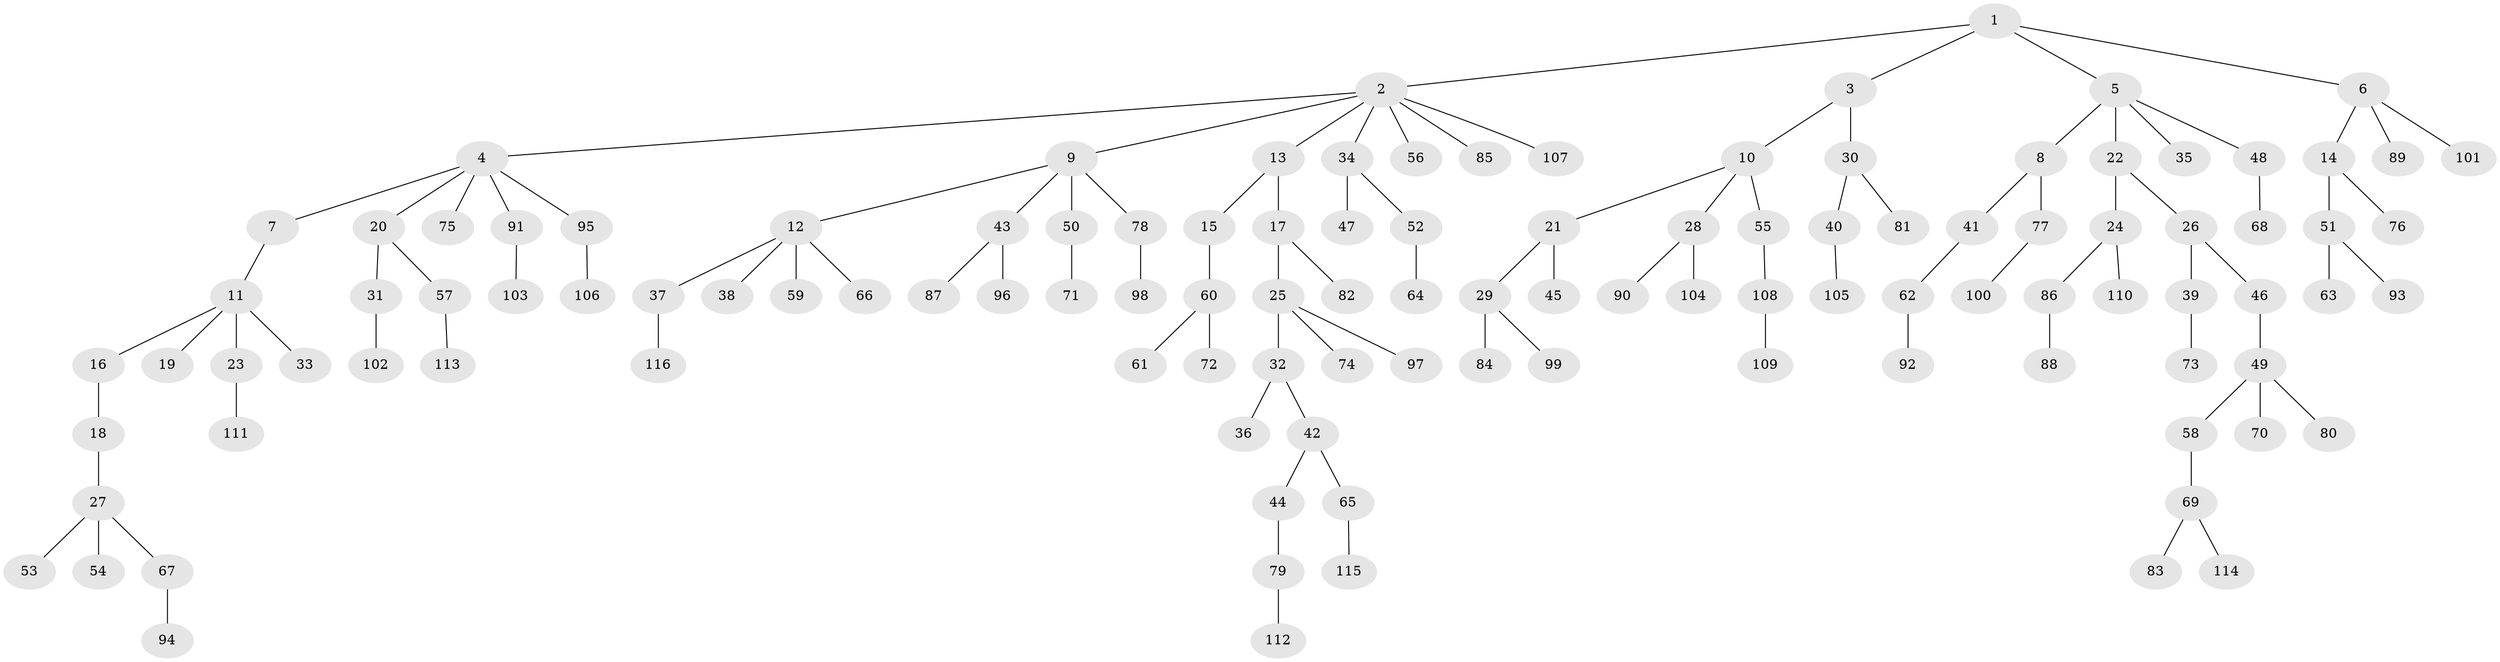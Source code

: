 // Generated by graph-tools (version 1.1) at 2025/37/03/09/25 02:37:00]
// undirected, 116 vertices, 115 edges
graph export_dot {
graph [start="1"]
  node [color=gray90,style=filled];
  1;
  2;
  3;
  4;
  5;
  6;
  7;
  8;
  9;
  10;
  11;
  12;
  13;
  14;
  15;
  16;
  17;
  18;
  19;
  20;
  21;
  22;
  23;
  24;
  25;
  26;
  27;
  28;
  29;
  30;
  31;
  32;
  33;
  34;
  35;
  36;
  37;
  38;
  39;
  40;
  41;
  42;
  43;
  44;
  45;
  46;
  47;
  48;
  49;
  50;
  51;
  52;
  53;
  54;
  55;
  56;
  57;
  58;
  59;
  60;
  61;
  62;
  63;
  64;
  65;
  66;
  67;
  68;
  69;
  70;
  71;
  72;
  73;
  74;
  75;
  76;
  77;
  78;
  79;
  80;
  81;
  82;
  83;
  84;
  85;
  86;
  87;
  88;
  89;
  90;
  91;
  92;
  93;
  94;
  95;
  96;
  97;
  98;
  99;
  100;
  101;
  102;
  103;
  104;
  105;
  106;
  107;
  108;
  109;
  110;
  111;
  112;
  113;
  114;
  115;
  116;
  1 -- 2;
  1 -- 3;
  1 -- 5;
  1 -- 6;
  2 -- 4;
  2 -- 9;
  2 -- 13;
  2 -- 34;
  2 -- 56;
  2 -- 85;
  2 -- 107;
  3 -- 10;
  3 -- 30;
  4 -- 7;
  4 -- 20;
  4 -- 75;
  4 -- 91;
  4 -- 95;
  5 -- 8;
  5 -- 22;
  5 -- 35;
  5 -- 48;
  6 -- 14;
  6 -- 89;
  6 -- 101;
  7 -- 11;
  8 -- 41;
  8 -- 77;
  9 -- 12;
  9 -- 43;
  9 -- 50;
  9 -- 78;
  10 -- 21;
  10 -- 28;
  10 -- 55;
  11 -- 16;
  11 -- 19;
  11 -- 23;
  11 -- 33;
  12 -- 37;
  12 -- 38;
  12 -- 59;
  12 -- 66;
  13 -- 15;
  13 -- 17;
  14 -- 51;
  14 -- 76;
  15 -- 60;
  16 -- 18;
  17 -- 25;
  17 -- 82;
  18 -- 27;
  20 -- 31;
  20 -- 57;
  21 -- 29;
  21 -- 45;
  22 -- 24;
  22 -- 26;
  23 -- 111;
  24 -- 86;
  24 -- 110;
  25 -- 32;
  25 -- 74;
  25 -- 97;
  26 -- 39;
  26 -- 46;
  27 -- 53;
  27 -- 54;
  27 -- 67;
  28 -- 90;
  28 -- 104;
  29 -- 84;
  29 -- 99;
  30 -- 40;
  30 -- 81;
  31 -- 102;
  32 -- 36;
  32 -- 42;
  34 -- 47;
  34 -- 52;
  37 -- 116;
  39 -- 73;
  40 -- 105;
  41 -- 62;
  42 -- 44;
  42 -- 65;
  43 -- 87;
  43 -- 96;
  44 -- 79;
  46 -- 49;
  48 -- 68;
  49 -- 58;
  49 -- 70;
  49 -- 80;
  50 -- 71;
  51 -- 63;
  51 -- 93;
  52 -- 64;
  55 -- 108;
  57 -- 113;
  58 -- 69;
  60 -- 61;
  60 -- 72;
  62 -- 92;
  65 -- 115;
  67 -- 94;
  69 -- 83;
  69 -- 114;
  77 -- 100;
  78 -- 98;
  79 -- 112;
  86 -- 88;
  91 -- 103;
  95 -- 106;
  108 -- 109;
}
